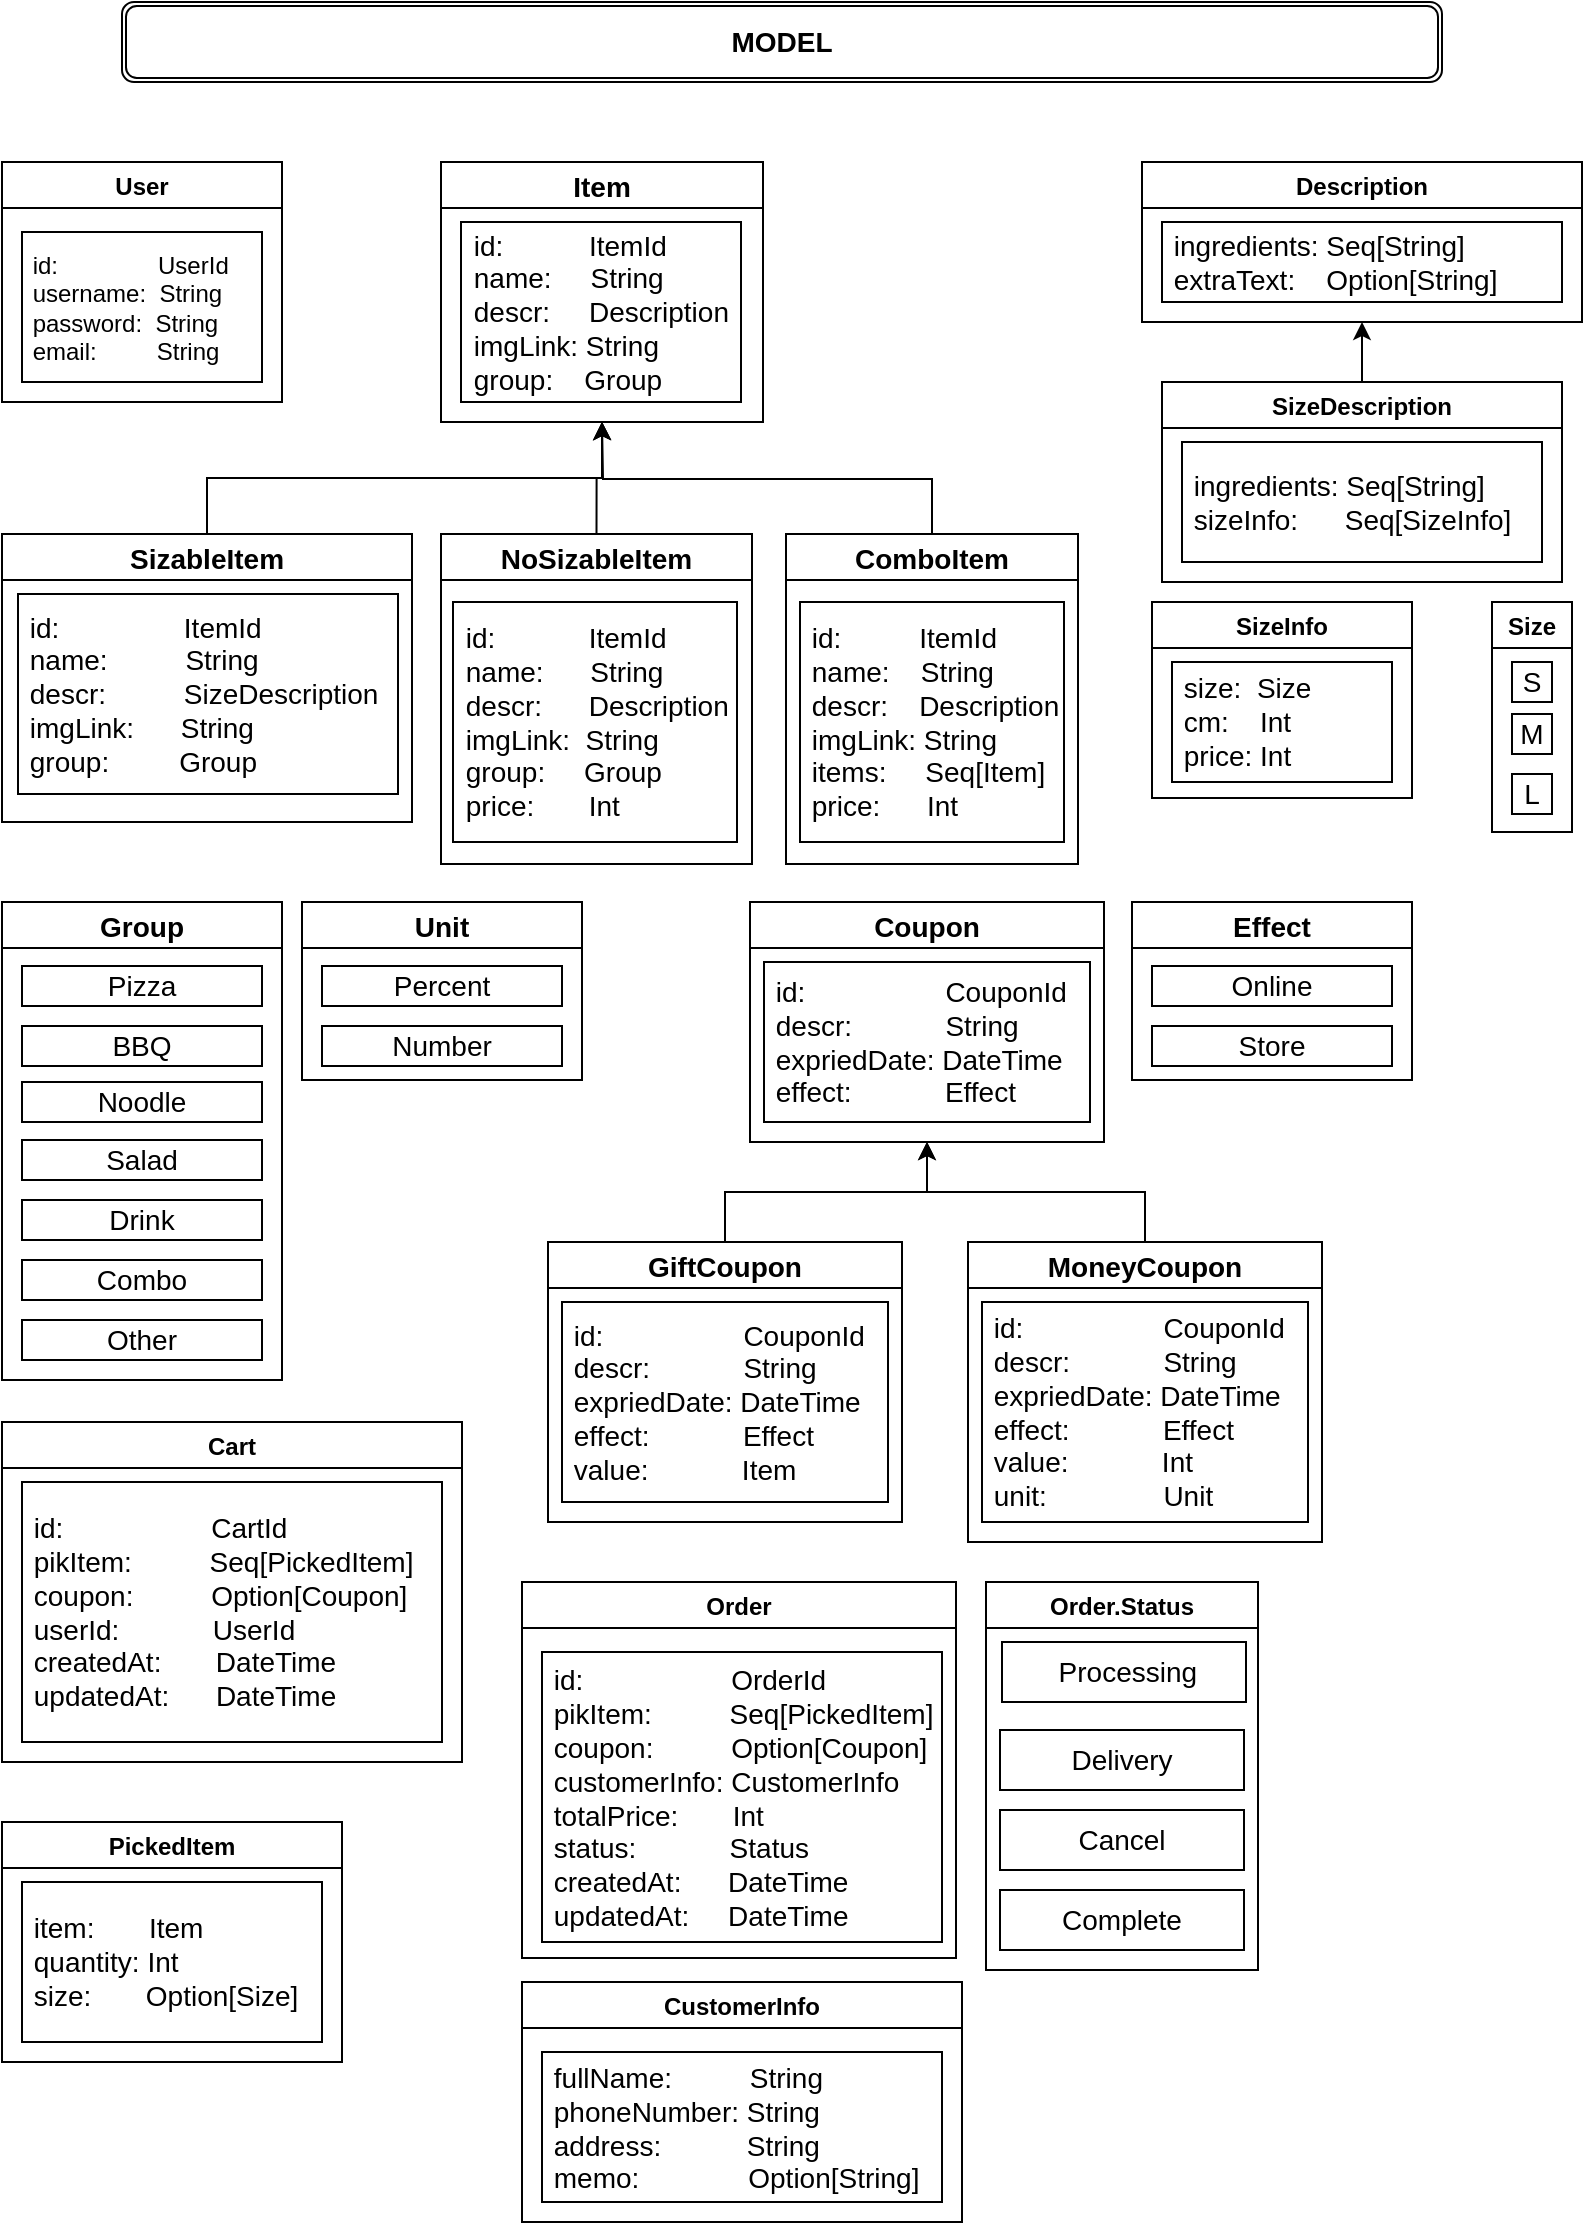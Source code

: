 <mxfile version="16.0.0" type="device" pages="2"><diagram id="adMgH5SqA5aqlu1USmVn" name="Model"><mxGraphModel dx="1038" dy="551" grid="1" gridSize="10" guides="1" tooltips="1" connect="1" arrows="1" fold="1" page="1" pageScale="1" pageWidth="827" pageHeight="1169" math="0" shadow="0"><root><mxCell id="0"/><mxCell id="1" parent="0"/><mxCell id="nDEDmoCbgSMWPo9JRVhe-9" value="User" style="swimlane;" parent="1" vertex="1"><mxGeometry x="10" y="90" width="140" height="120" as="geometry"/></mxCell><mxCell id="nDEDmoCbgSMWPo9JRVhe-10" value="&amp;nbsp;id:&amp;nbsp; &amp;nbsp; &amp;nbsp; &amp;nbsp; &amp;nbsp; &amp;nbsp; &amp;nbsp; &amp;nbsp;UserId&lt;br&gt;&amp;nbsp;username:&amp;nbsp; String&lt;br&gt;&amp;nbsp;password:&amp;nbsp; String&lt;br&gt;&amp;nbsp;email:&amp;nbsp; &amp;nbsp; &amp;nbsp; &amp;nbsp; &amp;nbsp;String" style="rounded=0;whiteSpace=wrap;html=1;align=left;" parent="nDEDmoCbgSMWPo9JRVhe-9" vertex="1"><mxGeometry x="10" y="35" width="120" height="75" as="geometry"/></mxCell><mxCell id="nDEDmoCbgSMWPo9JRVhe-11" value="Item" style="swimlane;fontSize=14;" parent="1" vertex="1"><mxGeometry x="229.5" y="90" width="161" height="130" as="geometry"/></mxCell><mxCell id="nDEDmoCbgSMWPo9JRVhe-12" value="&amp;nbsp;id:&amp;nbsp; &amp;nbsp; &amp;nbsp; &amp;nbsp; &amp;nbsp; &amp;nbsp;ItemId&lt;br&gt;&amp;nbsp;name:&amp;nbsp; &amp;nbsp; &amp;nbsp;String&lt;br&gt;&amp;nbsp;descr:&amp;nbsp; &amp;nbsp; &amp;nbsp;Description&lt;br&gt;&amp;nbsp;imgLink: String&lt;br&gt;&amp;nbsp;group:&amp;nbsp; &amp;nbsp; Group" style="whiteSpace=wrap;html=1;fontSize=14;align=left;" parent="nDEDmoCbgSMWPo9JRVhe-11" vertex="1"><mxGeometry x="10" y="30" width="140" height="90" as="geometry"/></mxCell><mxCell id="nDEDmoCbgSMWPo9JRVhe-29" value="Description" style="swimlane;" parent="1" vertex="1"><mxGeometry x="580" y="90" width="220" height="80" as="geometry"/></mxCell><mxCell id="nDEDmoCbgSMWPo9JRVhe-30" value="&amp;nbsp;ingredients: Seq[String]&lt;br&gt;&amp;nbsp;extraText:&amp;nbsp; &amp;nbsp; Option[String]" style="rounded=0;whiteSpace=wrap;html=1;fontSize=14;align=left;" parent="nDEDmoCbgSMWPo9JRVhe-29" vertex="1"><mxGeometry x="10" y="30" width="200" height="40" as="geometry"/></mxCell><mxCell id="nDEDmoCbgSMWPo9JRVhe-31" value="" style="edgeStyle=orthogonalEdgeStyle;rounded=0;orthogonalLoop=1;jettySize=auto;html=1;fontSize=14;exitX=0.5;exitY=0;exitDx=0;exitDy=0;" parent="1" source="nDEDmoCbgSMWPo9JRVhe-32" edge="1"><mxGeometry relative="1" as="geometry"><mxPoint x="690" y="170" as="targetPoint"/></mxGeometry></mxCell><mxCell id="nDEDmoCbgSMWPo9JRVhe-32" value="SizeDescription" style="swimlane;fontSize=12;" parent="1" vertex="1"><mxGeometry x="590" y="200" width="200" height="100" as="geometry"/></mxCell><mxCell id="nDEDmoCbgSMWPo9JRVhe-33" value="&lt;span&gt;&amp;nbsp;ingredients: Seq[String]&lt;br&gt;&amp;nbsp;sizeInfo:&amp;nbsp; &amp;nbsp; &amp;nbsp; Seq[SizeInfo]&lt;br&gt;&lt;/span&gt;" style="rounded=0;whiteSpace=wrap;html=1;fontSize=14;align=left;" parent="nDEDmoCbgSMWPo9JRVhe-32" vertex="1"><mxGeometry x="10" y="30" width="180" height="60" as="geometry"/></mxCell><mxCell id="nDEDmoCbgSMWPo9JRVhe-34" value="SizeInfo" style="swimlane;fontSize=12;" parent="1" vertex="1"><mxGeometry x="585" y="310" width="130" height="98" as="geometry"/></mxCell><mxCell id="nDEDmoCbgSMWPo9JRVhe-35" value="&lt;font style=&quot;font-size: 14px&quot;&gt;&amp;nbsp;size:&amp;nbsp; Size&lt;br&gt;&amp;nbsp;cm:&amp;nbsp; &amp;nbsp; Int&lt;br&gt;&amp;nbsp;price: Int&lt;/font&gt;" style="rounded=0;whiteSpace=wrap;html=1;fontSize=12;align=left;" parent="nDEDmoCbgSMWPo9JRVhe-34" vertex="1"><mxGeometry x="10" y="30" width="110" height="60" as="geometry"/></mxCell><mxCell id="nDEDmoCbgSMWPo9JRVhe-37" value="Size" style="swimlane;fontSize=12;" parent="1" vertex="1"><mxGeometry x="755" y="310" width="40" height="115" as="geometry"/></mxCell><mxCell id="nDEDmoCbgSMWPo9JRVhe-38" value="&lt;span style=&quot;font-size: 14px&quot;&gt;S&lt;/span&gt;" style="rounded=0;whiteSpace=wrap;html=1;fontSize=12;align=center;" parent="nDEDmoCbgSMWPo9JRVhe-37" vertex="1"><mxGeometry x="10" y="30" width="20" height="20" as="geometry"/></mxCell><mxCell id="nDEDmoCbgSMWPo9JRVhe-40" value="&lt;span style=&quot;font-size: 14px&quot;&gt;M&lt;/span&gt;" style="rounded=0;whiteSpace=wrap;html=1;fontSize=12;align=center;" parent="1" vertex="1"><mxGeometry x="765" y="366" width="20" height="20" as="geometry"/></mxCell><mxCell id="nDEDmoCbgSMWPo9JRVhe-41" value="&lt;span style=&quot;font-size: 14px&quot;&gt;L&lt;/span&gt;" style="rounded=0;whiteSpace=wrap;html=1;fontSize=12;align=center;" parent="1" vertex="1"><mxGeometry x="765" y="396" width="20" height="20" as="geometry"/></mxCell><mxCell id="nDEDmoCbgSMWPo9JRVhe-44" value="Group" style="swimlane;fontSize=14;" parent="1" vertex="1"><mxGeometry x="10" y="460" width="140" height="239" as="geometry"/></mxCell><mxCell id="nDEDmoCbgSMWPo9JRVhe-45" value="Pizza" style="whiteSpace=wrap;html=1;fontSize=14;" parent="nDEDmoCbgSMWPo9JRVhe-44" vertex="1"><mxGeometry x="10" y="32" width="120" height="20" as="geometry"/></mxCell><mxCell id="nDEDmoCbgSMWPo9JRVhe-46" value="BBQ" style="whiteSpace=wrap;html=1;fontSize=14;" parent="nDEDmoCbgSMWPo9JRVhe-44" vertex="1"><mxGeometry x="10" y="62" width="120" height="20" as="geometry"/></mxCell><mxCell id="nDEDmoCbgSMWPo9JRVhe-47" value="Noodle" style="whiteSpace=wrap;html=1;fontSize=14;" parent="nDEDmoCbgSMWPo9JRVhe-44" vertex="1"><mxGeometry x="10" y="90" width="120" height="20" as="geometry"/></mxCell><mxCell id="nDEDmoCbgSMWPo9JRVhe-48" value="Salad" style="whiteSpace=wrap;html=1;fontSize=14;" parent="nDEDmoCbgSMWPo9JRVhe-44" vertex="1"><mxGeometry x="10" y="119" width="120" height="20" as="geometry"/></mxCell><mxCell id="nDEDmoCbgSMWPo9JRVhe-49" value="Drink" style="whiteSpace=wrap;html=1;fontSize=14;" parent="nDEDmoCbgSMWPo9JRVhe-44" vertex="1"><mxGeometry x="10" y="149" width="120" height="20" as="geometry"/></mxCell><mxCell id="nDEDmoCbgSMWPo9JRVhe-50" value="Combo" style="whiteSpace=wrap;html=1;fontSize=14;" parent="nDEDmoCbgSMWPo9JRVhe-44" vertex="1"><mxGeometry x="10" y="179" width="120" height="20" as="geometry"/></mxCell><mxCell id="nDEDmoCbgSMWPo9JRVhe-51" value="Other" style="whiteSpace=wrap;html=1;fontSize=14;" parent="nDEDmoCbgSMWPo9JRVhe-44" vertex="1"><mxGeometry x="10" y="209" width="120" height="20" as="geometry"/></mxCell><mxCell id="nDEDmoCbgSMWPo9JRVhe-52" value="Effect" style="swimlane;fontSize=14;" parent="1" vertex="1"><mxGeometry x="575" y="460" width="140" height="89" as="geometry"/></mxCell><mxCell id="nDEDmoCbgSMWPo9JRVhe-53" value="Online" style="whiteSpace=wrap;html=1;fontSize=14;" parent="nDEDmoCbgSMWPo9JRVhe-52" vertex="1"><mxGeometry x="10" y="32" width="120" height="20" as="geometry"/></mxCell><mxCell id="nDEDmoCbgSMWPo9JRVhe-54" value="Store" style="whiteSpace=wrap;html=1;fontSize=14;" parent="nDEDmoCbgSMWPo9JRVhe-52" vertex="1"><mxGeometry x="10" y="62" width="120" height="20" as="geometry"/></mxCell><mxCell id="nDEDmoCbgSMWPo9JRVhe-55" value="Unit" style="swimlane;fontSize=14;" parent="1" vertex="1"><mxGeometry x="160" y="460" width="140" height="89" as="geometry"/></mxCell><mxCell id="nDEDmoCbgSMWPo9JRVhe-56" value="Percent" style="whiteSpace=wrap;html=1;fontSize=14;" parent="nDEDmoCbgSMWPo9JRVhe-55" vertex="1"><mxGeometry x="10" y="32" width="120" height="20" as="geometry"/></mxCell><mxCell id="nDEDmoCbgSMWPo9JRVhe-57" value="Number" style="whiteSpace=wrap;html=1;fontSize=14;" parent="nDEDmoCbgSMWPo9JRVhe-55" vertex="1"><mxGeometry x="10" y="62" width="120" height="20" as="geometry"/></mxCell><mxCell id="nDEDmoCbgSMWPo9JRVhe-64" style="edgeStyle=orthogonalEdgeStyle;rounded=0;orthogonalLoop=1;jettySize=auto;html=1;exitX=0.5;exitY=0;exitDx=0;exitDy=0;entryX=0.5;entryY=1;entryDx=0;entryDy=0;fontSize=14;" parent="1" source="nDEDmoCbgSMWPo9JRVhe-58" target="nDEDmoCbgSMWPo9JRVhe-11" edge="1"><mxGeometry relative="1" as="geometry"/></mxCell><mxCell id="nDEDmoCbgSMWPo9JRVhe-58" value="SizableItem" style="swimlane;fontSize=14;" parent="1" vertex="1"><mxGeometry x="10" y="276" width="205" height="144" as="geometry"/></mxCell><mxCell id="nDEDmoCbgSMWPo9JRVhe-59" value="&amp;nbsp;id:&amp;nbsp; &amp;nbsp; &amp;nbsp; &amp;nbsp; &amp;nbsp; &amp;nbsp; &amp;nbsp; &amp;nbsp; ItemId&lt;br&gt;&amp;nbsp;name:&amp;nbsp; &amp;nbsp; &amp;nbsp; &amp;nbsp; &amp;nbsp; String&lt;br&gt;&amp;nbsp;descr:&amp;nbsp; &amp;nbsp; &amp;nbsp; &amp;nbsp; &amp;nbsp; SizeDescription&lt;br&gt;&amp;nbsp;imgLink:&amp;nbsp; &amp;nbsp; &amp;nbsp; String&lt;br&gt;&amp;nbsp;group:&amp;nbsp; &amp;nbsp; &amp;nbsp; &amp;nbsp; &amp;nbsp;Group" style="whiteSpace=wrap;html=1;fontSize=14;align=left;" parent="nDEDmoCbgSMWPo9JRVhe-58" vertex="1"><mxGeometry x="8" y="30" width="190" height="100" as="geometry"/></mxCell><mxCell id="nDEDmoCbgSMWPo9JRVhe-66" style="edgeStyle=orthogonalEdgeStyle;rounded=0;orthogonalLoop=1;jettySize=auto;html=1;exitX=0.5;exitY=0;exitDx=0;exitDy=0;entryX=0.5;entryY=1;entryDx=0;entryDy=0;fontSize=14;" parent="1" source="nDEDmoCbgSMWPo9JRVhe-60" target="nDEDmoCbgSMWPo9JRVhe-11" edge="1"><mxGeometry relative="1" as="geometry"/></mxCell><mxCell id="nDEDmoCbgSMWPo9JRVhe-60" value="NoSizableItem" style="swimlane;fontSize=14;" parent="1" vertex="1"><mxGeometry x="229.5" y="276" width="155.5" height="165" as="geometry"/></mxCell><mxCell id="nDEDmoCbgSMWPo9JRVhe-61" value="&amp;nbsp;id:&amp;nbsp; &amp;nbsp; &amp;nbsp; &amp;nbsp; &amp;nbsp; &amp;nbsp; ItemId&lt;br&gt;&amp;nbsp;name:&amp;nbsp; &amp;nbsp; &amp;nbsp; String&lt;br&gt;&amp;nbsp;descr:&amp;nbsp; &amp;nbsp; &amp;nbsp; Description&lt;br&gt;&amp;nbsp;imgLink:&amp;nbsp; String&lt;br&gt;&amp;nbsp;group:&amp;nbsp; &amp;nbsp; &amp;nbsp;Group&lt;br&gt;&amp;nbsp;price:&amp;nbsp; &amp;nbsp; &amp;nbsp; &amp;nbsp;Int" style="whiteSpace=wrap;html=1;fontSize=14;align=left;" parent="nDEDmoCbgSMWPo9JRVhe-60" vertex="1"><mxGeometry x="6" y="34" width="142" height="120" as="geometry"/></mxCell><mxCell id="nDEDmoCbgSMWPo9JRVhe-68" style="edgeStyle=orthogonalEdgeStyle;rounded=0;orthogonalLoop=1;jettySize=auto;html=1;exitX=0.5;exitY=0;exitDx=0;exitDy=0;fontSize=14;" parent="1" source="nDEDmoCbgSMWPo9JRVhe-62" edge="1"><mxGeometry relative="1" as="geometry"><mxPoint x="310" y="220" as="targetPoint"/></mxGeometry></mxCell><mxCell id="nDEDmoCbgSMWPo9JRVhe-62" value="ComboItem" style="swimlane;fontSize=14;" parent="1" vertex="1"><mxGeometry x="402" y="276" width="146" height="165" as="geometry"/></mxCell><mxCell id="nDEDmoCbgSMWPo9JRVhe-63" value="&amp;nbsp;id:&amp;nbsp; &amp;nbsp; &amp;nbsp; &amp;nbsp; &amp;nbsp; ItemId&lt;br&gt;&amp;nbsp;name:&amp;nbsp; &amp;nbsp; String&lt;br&gt;&amp;nbsp;descr:&amp;nbsp; &amp;nbsp; Description&lt;br&gt;&amp;nbsp;imgLink: String&lt;br&gt;&amp;nbsp;items:&amp;nbsp; &amp;nbsp; &amp;nbsp;Seq[Item]&lt;br&gt;&amp;nbsp;price:&amp;nbsp; &amp;nbsp; &amp;nbsp; Int&amp;nbsp;&amp;nbsp;" style="whiteSpace=wrap;html=1;fontSize=14;align=left;" parent="nDEDmoCbgSMWPo9JRVhe-62" vertex="1"><mxGeometry x="7" y="34" width="132" height="120" as="geometry"/></mxCell><mxCell id="nDEDmoCbgSMWPo9JRVhe-69" value="Coupon" style="swimlane;fontSize=14;" parent="1" vertex="1"><mxGeometry x="384" y="460" width="177" height="120" as="geometry"/></mxCell><mxCell id="nDEDmoCbgSMWPo9JRVhe-70" value="&amp;nbsp;id:&amp;nbsp; &amp;nbsp; &amp;nbsp; &amp;nbsp; &amp;nbsp; &amp;nbsp; &amp;nbsp; &amp;nbsp; &amp;nbsp; CouponId&lt;br&gt;&amp;nbsp;descr:&amp;nbsp; &amp;nbsp; &amp;nbsp; &amp;nbsp; &amp;nbsp; &amp;nbsp; String&lt;br&gt;&amp;nbsp;expriedDate: DateTime&lt;br&gt;&amp;nbsp;effect:&amp;nbsp; &amp;nbsp; &amp;nbsp; &amp;nbsp; &amp;nbsp; &amp;nbsp; Effect" style="rounded=0;whiteSpace=wrap;html=1;fontSize=14;align=left;" parent="nDEDmoCbgSMWPo9JRVhe-69" vertex="1"><mxGeometry x="7" y="30" width="163" height="80" as="geometry"/></mxCell><mxCell id="nDEDmoCbgSMWPo9JRVhe-71" style="edgeStyle=orthogonalEdgeStyle;rounded=0;orthogonalLoop=1;jettySize=auto;html=1;exitX=0.5;exitY=0;exitDx=0;exitDy=0;entryX=0.5;entryY=1;entryDx=0;entryDy=0;fontSize=14;" parent="1" source="nDEDmoCbgSMWPo9JRVhe-72" target="nDEDmoCbgSMWPo9JRVhe-69" edge="1"><mxGeometry relative="1" as="geometry"/></mxCell><mxCell id="nDEDmoCbgSMWPo9JRVhe-72" value="GiftCoupon" style="swimlane;fontSize=14;" parent="1" vertex="1"><mxGeometry x="283" y="630" width="177" height="140" as="geometry"/></mxCell><mxCell id="nDEDmoCbgSMWPo9JRVhe-73" value="&amp;nbsp;id:&amp;nbsp; &amp;nbsp; &amp;nbsp; &amp;nbsp; &amp;nbsp; &amp;nbsp; &amp;nbsp; &amp;nbsp; &amp;nbsp; CouponId&lt;br&gt;&amp;nbsp;descr:&amp;nbsp; &amp;nbsp; &amp;nbsp; &amp;nbsp; &amp;nbsp; &amp;nbsp; String&lt;br&gt;&amp;nbsp;expriedDate: DateTime&lt;br&gt;&amp;nbsp;effect:&amp;nbsp; &amp;nbsp; &amp;nbsp; &amp;nbsp; &amp;nbsp; &amp;nbsp; Effect&lt;br&gt;&amp;nbsp;value:&amp;nbsp; &amp;nbsp; &amp;nbsp; &amp;nbsp; &amp;nbsp; &amp;nbsp; Item" style="rounded=0;whiteSpace=wrap;html=1;fontSize=14;align=left;" parent="nDEDmoCbgSMWPo9JRVhe-72" vertex="1"><mxGeometry x="7" y="30" width="163" height="100" as="geometry"/></mxCell><mxCell id="nDEDmoCbgSMWPo9JRVhe-74" style="edgeStyle=orthogonalEdgeStyle;rounded=0;orthogonalLoop=1;jettySize=auto;html=1;exitX=0.5;exitY=0;exitDx=0;exitDy=0;entryX=0.5;entryY=1;entryDx=0;entryDy=0;fontSize=14;" parent="1" source="nDEDmoCbgSMWPo9JRVhe-75" target="nDEDmoCbgSMWPo9JRVhe-69" edge="1"><mxGeometry relative="1" as="geometry"/></mxCell><mxCell id="nDEDmoCbgSMWPo9JRVhe-75" value="MoneyCoupon" style="swimlane;fontSize=14;" parent="1" vertex="1"><mxGeometry x="493" y="630" width="177" height="150" as="geometry"/></mxCell><mxCell id="nDEDmoCbgSMWPo9JRVhe-76" value="&amp;nbsp;id:&amp;nbsp; &amp;nbsp; &amp;nbsp; &amp;nbsp; &amp;nbsp; &amp;nbsp; &amp;nbsp; &amp;nbsp; &amp;nbsp; CouponId&lt;br&gt;&amp;nbsp;descr:&amp;nbsp; &amp;nbsp; &amp;nbsp; &amp;nbsp; &amp;nbsp; &amp;nbsp; String&lt;br&gt;&amp;nbsp;expriedDate: DateTime&lt;br&gt;&amp;nbsp;effect:&amp;nbsp; &amp;nbsp; &amp;nbsp; &amp;nbsp; &amp;nbsp; &amp;nbsp; Effect&lt;br&gt;&amp;nbsp;value:&amp;nbsp; &amp;nbsp; &amp;nbsp; &amp;nbsp; &amp;nbsp; &amp;nbsp; Int&lt;br&gt;&amp;nbsp;unit:&amp;nbsp; &amp;nbsp; &amp;nbsp; &amp;nbsp; &amp;nbsp; &amp;nbsp; &amp;nbsp; &amp;nbsp;Unit" style="rounded=0;whiteSpace=wrap;html=1;fontSize=14;align=left;" parent="nDEDmoCbgSMWPo9JRVhe-75" vertex="1"><mxGeometry x="7" y="30" width="163" height="110" as="geometry"/></mxCell><mxCell id="nDEDmoCbgSMWPo9JRVhe-77" value="Cart" style="swimlane;" parent="1" vertex="1"><mxGeometry x="10" y="720" width="230" height="170" as="geometry"/></mxCell><mxCell id="nDEDmoCbgSMWPo9JRVhe-78" value="&lt;font style=&quot;font-size: 14px&quot;&gt;&amp;nbsp;id:&amp;nbsp; &amp;nbsp; &amp;nbsp; &amp;nbsp; &amp;nbsp; &amp;nbsp; &amp;nbsp; &amp;nbsp; &amp;nbsp; &amp;nbsp;CartId&lt;br&gt;&amp;nbsp;pikItem:&amp;nbsp; &amp;nbsp; &amp;nbsp; &amp;nbsp; &amp;nbsp; Seq[PickedItem]&amp;nbsp;&amp;nbsp;&lt;br&gt;&amp;nbsp;coupon:&amp;nbsp; &amp;nbsp; &amp;nbsp; &amp;nbsp; &amp;nbsp;&amp;nbsp;&lt;span&gt;&lt;/span&gt;&lt;span&gt;&lt;/span&gt;Option[Coupon]&lt;br&gt;&amp;nbsp;userId:&amp;nbsp; &amp;nbsp;&lt;span&gt;&amp;nbsp; &amp;nbsp; &amp;nbsp; &amp;nbsp; &amp;nbsp;&lt;/span&gt;&lt;span&gt;&lt;/span&gt;UserId&lt;br&gt;&amp;nbsp;createdAt:&amp;nbsp; &amp;nbsp; &amp;nbsp; &amp;nbsp;DateTime&lt;br&gt;&amp;nbsp;updatedAt:&amp;nbsp; &amp;nbsp; &amp;nbsp; DateTime&amp;nbsp;&lt;/font&gt;" style="rounded=0;whiteSpace=wrap;html=1;align=left;" parent="nDEDmoCbgSMWPo9JRVhe-77" vertex="1"><mxGeometry x="10" y="30" width="210" height="130" as="geometry"/></mxCell><mxCell id="nDEDmoCbgSMWPo9JRVhe-79" value="Order" style="swimlane;" parent="1" vertex="1"><mxGeometry x="270" y="800" width="217" height="188" as="geometry"/></mxCell><mxCell id="nDEDmoCbgSMWPo9JRVhe-80" value="&lt;font style=&quot;font-size: 14px&quot;&gt;&amp;nbsp;id:&amp;nbsp; &amp;nbsp; &amp;nbsp; &amp;nbsp; &amp;nbsp; &amp;nbsp; &amp;nbsp; &amp;nbsp; &amp;nbsp; &amp;nbsp;OrderId&lt;br&gt;&amp;nbsp;pikItem:&amp;nbsp; &amp;nbsp; &amp;nbsp; &amp;nbsp; &amp;nbsp; Seq[PickedItem]&lt;br&gt;&amp;nbsp;coupon:&amp;nbsp; &amp;nbsp; &amp;nbsp; &amp;nbsp; &amp;nbsp; Option[Coupon]&lt;br&gt;&amp;nbsp;customerInfo: CustomerInfo&lt;br&gt;&amp;nbsp;totalPrice:&amp;nbsp; &amp;nbsp; &amp;nbsp; &amp;nbsp;Int&lt;br&gt;&amp;nbsp;status:&amp;nbsp; &amp;nbsp; &amp;nbsp; &amp;nbsp; &amp;nbsp; &amp;nbsp; Status&lt;br&gt;&amp;nbsp;createdAt:&amp;nbsp; &amp;nbsp; &amp;nbsp; DateTime&lt;br&gt;&amp;nbsp;updatedAt:&amp;nbsp; &amp;nbsp; &amp;nbsp;DateTime&lt;/font&gt;" style="rounded=0;whiteSpace=wrap;html=1;align=left;" parent="nDEDmoCbgSMWPo9JRVhe-79" vertex="1"><mxGeometry x="10" y="35" width="200" height="145" as="geometry"/></mxCell><mxCell id="nDEDmoCbgSMWPo9JRVhe-81" value="CustomerInfo" style="swimlane;" parent="1" vertex="1"><mxGeometry x="270" y="1000" width="220" height="120" as="geometry"/></mxCell><mxCell id="nDEDmoCbgSMWPo9JRVhe-82" value="&lt;font style=&quot;font-size: 14px&quot;&gt;&amp;nbsp;fullName:&amp;nbsp; &amp;nbsp; &amp;nbsp; &amp;nbsp; &amp;nbsp; String&lt;br&gt;&amp;nbsp;phoneNumber: String&lt;br&gt;&amp;nbsp;address:&amp;nbsp; &amp;nbsp; &amp;nbsp; &amp;nbsp; &amp;nbsp; &amp;nbsp;String&lt;br&gt;&amp;nbsp;memo:&amp;nbsp; &amp;nbsp; &amp;nbsp; &amp;nbsp; &amp;nbsp; &amp;nbsp; &amp;nbsp; Option[String]&lt;/font&gt;" style="rounded=0;whiteSpace=wrap;html=1;align=left;" parent="nDEDmoCbgSMWPo9JRVhe-81" vertex="1"><mxGeometry x="10" y="35" width="200" height="75" as="geometry"/></mxCell><mxCell id="nDEDmoCbgSMWPo9JRVhe-83" value="Order.Status" style="swimlane;" parent="1" vertex="1"><mxGeometry x="502" y="800" width="136" height="194" as="geometry"/></mxCell><mxCell id="nDEDmoCbgSMWPo9JRVhe-84" value="&lt;font style=&quot;font-size: 14px&quot;&gt;&amp;nbsp;Processing&lt;/font&gt;" style="rounded=0;whiteSpace=wrap;html=1;align=center;" parent="nDEDmoCbgSMWPo9JRVhe-83" vertex="1"><mxGeometry x="8" y="30" width="122" height="30" as="geometry"/></mxCell><mxCell id="nDEDmoCbgSMWPo9JRVhe-85" value="&lt;span style=&quot;font-size: 14px&quot;&gt;Delivery&lt;/span&gt;" style="rounded=0;whiteSpace=wrap;html=1;align=center;" parent="nDEDmoCbgSMWPo9JRVhe-83" vertex="1"><mxGeometry x="7" y="74" width="122" height="30" as="geometry"/></mxCell><mxCell id="nDEDmoCbgSMWPo9JRVhe-86" value="&lt;span style=&quot;font-size: 14px&quot;&gt;Cancel&lt;/span&gt;" style="rounded=0;whiteSpace=wrap;html=1;align=center;" parent="nDEDmoCbgSMWPo9JRVhe-83" vertex="1"><mxGeometry x="7" y="114" width="122" height="30" as="geometry"/></mxCell><mxCell id="nDEDmoCbgSMWPo9JRVhe-87" value="&lt;span style=&quot;font-size: 14px&quot;&gt;Complete&lt;/span&gt;" style="rounded=0;whiteSpace=wrap;html=1;align=center;" parent="nDEDmoCbgSMWPo9JRVhe-83" vertex="1"><mxGeometry x="7" y="154" width="122" height="30" as="geometry"/></mxCell><mxCell id="nDEDmoCbgSMWPo9JRVhe-92" value="&lt;b&gt;MODEL&lt;/b&gt;" style="shape=ext;double=1;rounded=1;whiteSpace=wrap;html=1;fontSize=14;" parent="1" vertex="1"><mxGeometry x="70" y="10" width="660" height="40" as="geometry"/></mxCell><mxCell id="KP1tRAQ0zjxw-rRzotlq-1" value="PickedItem" style="swimlane;" vertex="1" parent="1"><mxGeometry x="10" y="920" width="170" height="120" as="geometry"/></mxCell><mxCell id="KP1tRAQ0zjxw-rRzotlq-2" value="&lt;span style=&quot;font-size: 14px&quot;&gt;&amp;nbsp;item:&amp;nbsp; &amp;nbsp; &amp;nbsp; &amp;nbsp;Item&lt;br&gt;&amp;nbsp;quantity: Int&lt;br&gt;&amp;nbsp;size:&amp;nbsp; &amp;nbsp; &amp;nbsp; &amp;nbsp;Option[Size]&lt;br&gt;&lt;/span&gt;" style="rounded=0;whiteSpace=wrap;html=1;align=left;" vertex="1" parent="KP1tRAQ0zjxw-rRzotlq-1"><mxGeometry x="10" y="30" width="150" height="80" as="geometry"/></mxCell></root></mxGraphModel></diagram><diagram id="uADrDnizZJQm7VxBEFYr" name="DB"><mxGraphModel dx="1038" dy="551" grid="1" gridSize="10" guides="1" tooltips="1" connect="1" arrows="1" fold="1" page="1" pageScale="1" pageWidth="827" pageHeight="1169" math="0" shadow="0"><root><mxCell id="tj8cNy3Bvzt8KmoUtnrE-0"/><mxCell id="tj8cNy3Bvzt8KmoUtnrE-1" parent="tj8cNy3Bvzt8KmoUtnrE-0"/><mxCell id="2MunCfQi3VmKRMRoAi6j-0" value="users" style="swimlane;fontSize=14;" vertex="1" parent="tj8cNy3Bvzt8KmoUtnrE-1"><mxGeometry x="34" y="180" width="230" height="200" as="geometry"/></mxCell><mxCell id="2MunCfQi3VmKRMRoAi6j-1" value="&amp;nbsp;id PK varchar(32) not null&lt;br&gt;&amp;nbsp;username varchar(255) not null&lt;br&gt;&amp;nbsp;email varchar(255) not null&lt;br&gt;&amp;nbsp;password varchar(255) not null&lt;br&gt;&amp;nbsp;created_at now()&lt;br&gt;&amp;nbsp;updated_at now()" style="rounded=0;whiteSpace=wrap;html=1;align=left;fontSize=14;" vertex="1" parent="2MunCfQi3VmKRMRoAi6j-0"><mxGeometry x="10" y="30" width="210" height="160" as="geometry"/></mxCell><mxCell id="2MunCfQi3VmKRMRoAi6j-2" value="items" style="swimlane;fontSize=14;" vertex="1" parent="tj8cNy3Bvzt8KmoUtnrE-1"><mxGeometry x="288" y="180" width="240" height="300" as="geometry"/></mxCell><mxCell id="2MunCfQi3VmKRMRoAi6j-3" value="&amp;nbsp;id PK varchar(32) not null&lt;br&gt;&amp;nbsp;name varchar(100) not null&lt;br&gt;&amp;nbsp;ingredient varchar(255) not null&lt;br&gt;&amp;nbsp;extra_text varchar(255) null&lt;br&gt;&amp;nbsp;img_link varchar(255) not null&lt;br&gt;&amp;nbsp;group varchar(255) not null&lt;br&gt;&amp;nbsp;is_sizable boolean not null&lt;br&gt;&amp;nbsp;is_combo boolean not null&lt;br&gt;&amp;nbsp;item_id_list varchar(255) null&lt;br&gt;&amp;nbsp;item_id fk varchar(32) not null&lt;br&gt;&amp;nbsp;price int(10) null&lt;br&gt;&amp;nbsp;created_at now()&lt;br&gt;&amp;nbsp;updated_at now()" style="rounded=0;whiteSpace=wrap;html=1;align=left;fontSize=14;" vertex="1" parent="2MunCfQi3VmKRMRoAi6j-2"><mxGeometry x="10" y="30" width="220" height="260" as="geometry"/></mxCell><mxCell id="2MunCfQi3VmKRMRoAi6j-4" value="Coupons" style="swimlane;fontSize=14;" vertex="1" parent="tj8cNy3Bvzt8KmoUtnrE-1"><mxGeometry x="554" y="180" width="250" height="200" as="geometry"/></mxCell><mxCell id="2MunCfQi3VmKRMRoAi6j-5" value="&amp;nbsp;id PK varchar(32) not null&lt;br&gt;&amp;nbsp;description varchar(255) null&lt;br&gt;&amp;nbsp;expired_date varchar(100) not null&lt;br&gt;&amp;nbsp;effect_place varchar(10) not null&lt;br&gt;&amp;nbsp;is_money boolean not null&lt;br&gt;&amp;nbsp;value varchar(32) not null&lt;br&gt;&amp;nbsp;unit varchar(10) null&lt;br&gt;&amp;nbsp;created_at now()&lt;br&gt;&amp;nbsp;updated_at now()" style="rounded=0;whiteSpace=wrap;html=1;align=left;fontSize=14;" vertex="1" parent="2MunCfQi3VmKRMRoAi6j-4"><mxGeometry x="10" y="30" width="230" height="160" as="geometry"/></mxCell><mxCell id="2MunCfQi3VmKRMRoAi6j-6" value="carts" style="swimlane;fontSize=14;" vertex="1" parent="tj8cNy3Bvzt8KmoUtnrE-1"><mxGeometry x="24" y="405" width="250" height="160" as="geometry"/></mxCell><mxCell id="2MunCfQi3VmKRMRoAi6j-7" value="&amp;nbsp;id PK varchar(32) not null&lt;br&gt;&amp;nbsp;picked_item text not null default '[]'&lt;br&gt;&amp;nbsp;coupon_id varchar(32) null&lt;br&gt;&amp;nbsp;user_id FK varchar(32) not null&lt;br&gt;&amp;nbsp;created_at now()&lt;br&gt;&amp;nbsp;updated_at now()" style="rounded=0;whiteSpace=wrap;html=1;align=left;fontSize=14;" vertex="1" parent="2MunCfQi3VmKRMRoAi6j-6"><mxGeometry x="10" y="30" width="230" height="120" as="geometry"/></mxCell><mxCell id="2MunCfQi3VmKRMRoAi6j-8" style="edgeStyle=entityRelationEdgeStyle;rounded=0;orthogonalLoop=1;jettySize=auto;html=1;exitX=1;exitY=0.5;exitDx=0;exitDy=0;shadow=1;dashed=1;dashPattern=1 1;labelBackgroundColor=none;fontSize=14;elbow=vertical;" edge="1" parent="tj8cNy3Bvzt8KmoUtnrE-1" source="2MunCfQi3VmKRMRoAi6j-9"><mxGeometry relative="1" as="geometry"><mxPoint x="468" y="670" as="targetPoint"/></mxGeometry></mxCell><mxCell id="2MunCfQi3VmKRMRoAi6j-9" value="orders" style="swimlane;fontSize=14;" vertex="1" parent="tj8cNy3Bvzt8KmoUtnrE-1"><mxGeometry x="98" y="590" width="270" height="215" as="geometry"/></mxCell><mxCell id="2MunCfQi3VmKRMRoAi6j-10" value="&amp;nbsp;id PK varchar(32) not null&lt;br&gt;&amp;nbsp;order_item text not null default '[]'&lt;br&gt;&amp;nbsp;coupon_id varchar(32) null&lt;br&gt;&amp;nbsp;customer_info_id varchar(32) not null&lt;br&gt;&amp;nbsp;total_price int(11) not null&lt;br&gt;&amp;nbsp;status varchar(50) not null&lt;br&gt;&amp;nbsp;user_id FK varchar(32) not null&lt;br&gt;&amp;nbsp;created_at now()&lt;br&gt;&amp;nbsp;updated_at now()" style="rounded=0;whiteSpace=wrap;html=1;align=left;fontSize=14;" vertex="1" parent="2MunCfQi3VmKRMRoAi6j-9"><mxGeometry x="10" y="30" width="250" height="180" as="geometry"/></mxCell><mxCell id="2MunCfQi3VmKRMRoAi6j-11" value="customer_info" style="swimlane;fontSize=14;" vertex="1" parent="tj8cNy3Bvzt8KmoUtnrE-1"><mxGeometry x="468" y="590" width="250" height="190" as="geometry"/></mxCell><mxCell id="2MunCfQi3VmKRMRoAi6j-12" value="&amp;nbsp;id PK varchar(32) not null&lt;br&gt;&amp;nbsp;full_name varchar(255) not null&lt;br&gt;&amp;nbsp;phone_number varchar(12) not null&lt;br&gt;&amp;nbsp;address varchar(255) not null&lt;br&gt;&amp;nbsp;memo text null&lt;br&gt;&amp;nbsp;order_id FK varchar(32) not null&lt;br&gt;&amp;nbsp;created_at now()&lt;br&gt;&amp;nbsp;updated_at now()" style="rounded=0;whiteSpace=wrap;html=1;align=left;fontSize=14;" vertex="1" parent="2MunCfQi3VmKRMRoAi6j-11"><mxGeometry x="10" y="30" width="230" height="150" as="geometry"/></mxCell></root></mxGraphModel></diagram></mxfile>